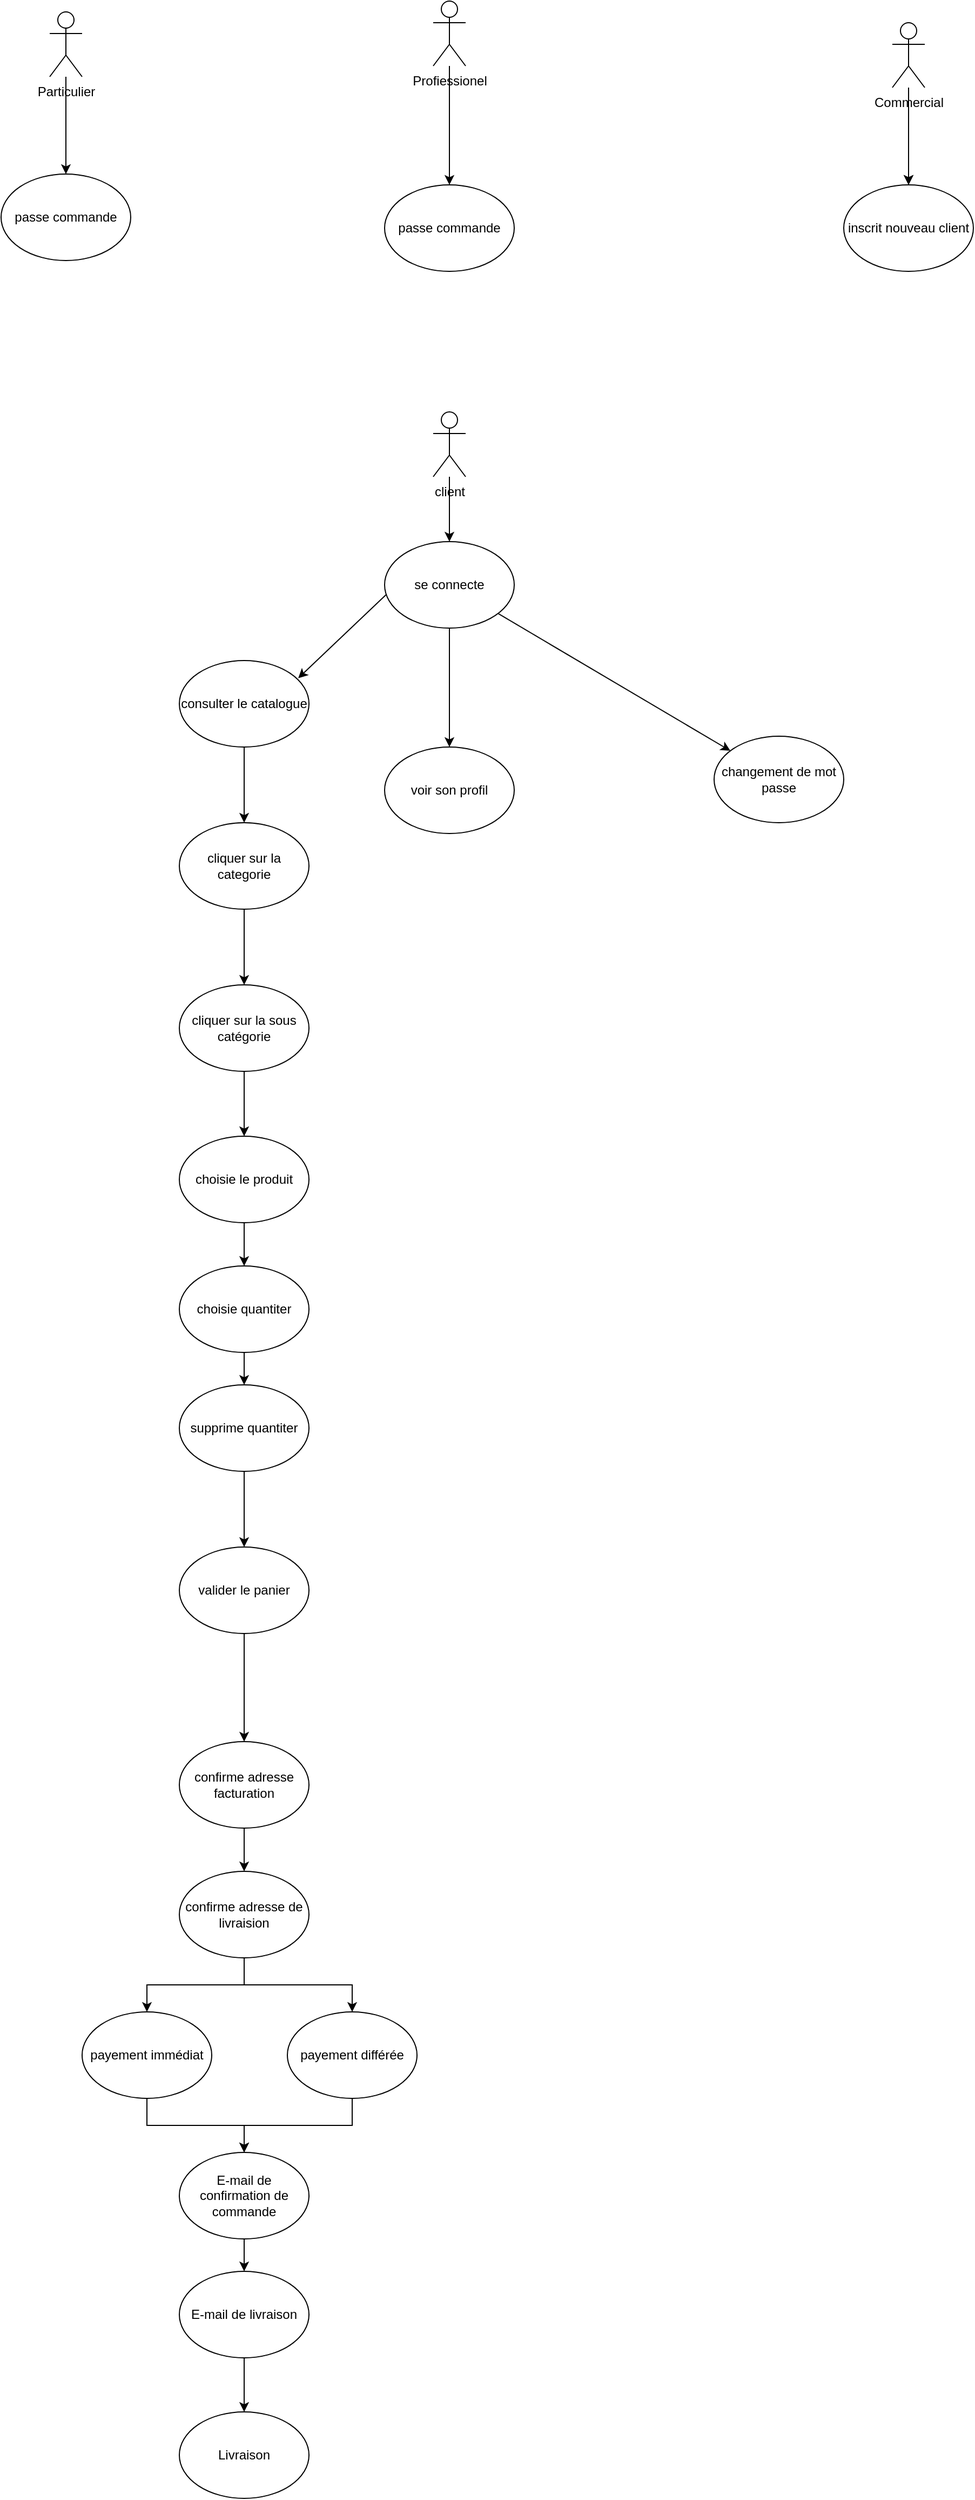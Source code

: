 <mxfile version="26.0.10">
  <diagram name="Page-1" id="RkvhiPL-U6qVXYimrsNo">
    <mxGraphModel dx="1147" dy="1058" grid="1" gridSize="10" guides="1" tooltips="1" connect="1" arrows="1" fold="1" page="0" pageScale="1" pageWidth="827" pageHeight="1169" math="0" shadow="0">
      <root>
        <mxCell id="0" />
        <mxCell id="1" parent="0" />
        <mxCell id="eSKypWe9uGo09Mxp3vP8-13" value="" style="rounded=0;orthogonalLoop=1;jettySize=auto;html=1;" edge="1" parent="1" source="eSKypWe9uGo09Mxp3vP8-1" target="eSKypWe9uGo09Mxp3vP8-12">
          <mxGeometry relative="1" as="geometry" />
        </mxCell>
        <mxCell id="eSKypWe9uGo09Mxp3vP8-1" value="Profiessionel" style="shape=umlActor;verticalLabelPosition=bottom;verticalAlign=top;html=1;outlineConnect=0;" vertex="1" parent="1">
          <mxGeometry x="405" y="-170" width="30" height="60" as="geometry" />
        </mxCell>
        <mxCell id="eSKypWe9uGo09Mxp3vP8-10" value="" style="rounded=0;orthogonalLoop=1;jettySize=auto;html=1;" edge="1" parent="1" source="eSKypWe9uGo09Mxp3vP8-2" target="eSKypWe9uGo09Mxp3vP8-8">
          <mxGeometry relative="1" as="geometry" />
        </mxCell>
        <mxCell id="eSKypWe9uGo09Mxp3vP8-2" value="Particulier" style="shape=umlActor;verticalLabelPosition=bottom;verticalAlign=top;html=1;outlineConnect=0;" vertex="1" parent="1">
          <mxGeometry x="50" y="-160" width="30" height="60" as="geometry" />
        </mxCell>
        <mxCell id="eSKypWe9uGo09Mxp3vP8-11" value="" style="rounded=0;orthogonalLoop=1;jettySize=auto;html=1;" edge="1" parent="1" source="eSKypWe9uGo09Mxp3vP8-3" target="eSKypWe9uGo09Mxp3vP8-5">
          <mxGeometry relative="1" as="geometry" />
        </mxCell>
        <mxCell id="eSKypWe9uGo09Mxp3vP8-16" value="" style="edgeStyle=orthogonalEdgeStyle;rounded=0;orthogonalLoop=1;jettySize=auto;html=1;" edge="1" parent="1" source="eSKypWe9uGo09Mxp3vP8-3" target="eSKypWe9uGo09Mxp3vP8-5">
          <mxGeometry relative="1" as="geometry" />
        </mxCell>
        <mxCell id="eSKypWe9uGo09Mxp3vP8-3" value="Commercial" style="shape=umlActor;verticalLabelPosition=bottom;verticalAlign=top;html=1;outlineConnect=0;" vertex="1" parent="1">
          <mxGeometry x="830" y="-150" width="30" height="60" as="geometry" />
        </mxCell>
        <mxCell id="eSKypWe9uGo09Mxp3vP8-5" value="inscrit nouveau client" style="ellipse;whiteSpace=wrap;html=1;" vertex="1" parent="1">
          <mxGeometry x="785" width="120" height="80" as="geometry" />
        </mxCell>
        <mxCell id="eSKypWe9uGo09Mxp3vP8-8" value="passe commande" style="ellipse;whiteSpace=wrap;html=1;" vertex="1" parent="1">
          <mxGeometry x="5" y="-10" width="120" height="80" as="geometry" />
        </mxCell>
        <mxCell id="eSKypWe9uGo09Mxp3vP8-12" value="passe commande" style="ellipse;whiteSpace=wrap;html=1;" vertex="1" parent="1">
          <mxGeometry x="360" width="120" height="80" as="geometry" />
        </mxCell>
        <mxCell id="eSKypWe9uGo09Mxp3vP8-59" style="edgeStyle=orthogonalEdgeStyle;rounded=0;orthogonalLoop=1;jettySize=auto;html=1;" edge="1" parent="1" source="eSKypWe9uGo09Mxp3vP8-17" target="eSKypWe9uGo09Mxp3vP8-18">
          <mxGeometry relative="1" as="geometry" />
        </mxCell>
        <mxCell id="eSKypWe9uGo09Mxp3vP8-17" value="client" style="shape=umlActor;verticalLabelPosition=bottom;verticalAlign=top;html=1;outlineConnect=0;" vertex="1" parent="1">
          <mxGeometry x="405" y="210" width="30" height="60" as="geometry" />
        </mxCell>
        <mxCell id="eSKypWe9uGo09Mxp3vP8-24" value="" style="rounded=0;orthogonalLoop=1;jettySize=auto;html=1;exitX=0.008;exitY=0.42;exitDx=0;exitDy=0;exitPerimeter=0;" edge="1" parent="1">
          <mxGeometry relative="1" as="geometry">
            <mxPoint x="370.96" y="370.0" as="sourcePoint" />
            <mxPoint x="280" y="456.4" as="targetPoint" />
          </mxGeometry>
        </mxCell>
        <mxCell id="eSKypWe9uGo09Mxp3vP8-26" value="" style="rounded=0;orthogonalLoop=1;jettySize=auto;html=1;" edge="1" parent="1" source="eSKypWe9uGo09Mxp3vP8-18">
          <mxGeometry relative="1" as="geometry">
            <mxPoint x="420" y="520" as="targetPoint" />
          </mxGeometry>
        </mxCell>
        <mxCell id="eSKypWe9uGo09Mxp3vP8-28" value="" style="rounded=0;orthogonalLoop=1;jettySize=auto;html=1;" edge="1" parent="1" source="eSKypWe9uGo09Mxp3vP8-18" target="eSKypWe9uGo09Mxp3vP8-21">
          <mxGeometry relative="1" as="geometry">
            <mxPoint x="580" y="370" as="targetPoint" />
          </mxGeometry>
        </mxCell>
        <mxCell id="eSKypWe9uGo09Mxp3vP8-18" value="se connecte" style="ellipse;whiteSpace=wrap;html=1;" vertex="1" parent="1">
          <mxGeometry x="360" y="330" width="120" height="80" as="geometry" />
        </mxCell>
        <mxCell id="eSKypWe9uGo09Mxp3vP8-19" value="consulter le catalogue" style="ellipse;whiteSpace=wrap;html=1;" vertex="1" parent="1">
          <mxGeometry x="170" y="440" width="120" height="80" as="geometry" />
        </mxCell>
        <mxCell id="eSKypWe9uGo09Mxp3vP8-20" value="voir son profil" style="ellipse;whiteSpace=wrap;html=1;" vertex="1" parent="1">
          <mxGeometry x="360" y="520" width="120" height="80" as="geometry" />
        </mxCell>
        <mxCell id="eSKypWe9uGo09Mxp3vP8-21" value="changement de mot passe " style="ellipse;whiteSpace=wrap;html=1;" vertex="1" parent="1">
          <mxGeometry x="665" y="510" width="120" height="80" as="geometry" />
        </mxCell>
        <mxCell id="eSKypWe9uGo09Mxp3vP8-38" style="edgeStyle=orthogonalEdgeStyle;rounded=0;orthogonalLoop=1;jettySize=auto;html=1;" edge="1" parent="1" source="eSKypWe9uGo09Mxp3vP8-29" target="eSKypWe9uGo09Mxp3vP8-32">
          <mxGeometry relative="1" as="geometry" />
        </mxCell>
        <mxCell id="eSKypWe9uGo09Mxp3vP8-29" value="cliquer sur la categorie" style="ellipse;whiteSpace=wrap;html=1;" vertex="1" parent="1">
          <mxGeometry x="170" y="590" width="120" height="80" as="geometry" />
        </mxCell>
        <mxCell id="eSKypWe9uGo09Mxp3vP8-31" value="" style="endArrow=classic;html=1;rounded=0;exitX=0.5;exitY=1;exitDx=0;exitDy=0;" edge="1" parent="1" source="eSKypWe9uGo09Mxp3vP8-19" target="eSKypWe9uGo09Mxp3vP8-29">
          <mxGeometry width="50" height="50" relative="1" as="geometry">
            <mxPoint x="210" y="580" as="sourcePoint" />
            <mxPoint x="260" y="530" as="targetPoint" />
          </mxGeometry>
        </mxCell>
        <mxCell id="eSKypWe9uGo09Mxp3vP8-35" style="edgeStyle=orthogonalEdgeStyle;rounded=0;orthogonalLoop=1;jettySize=auto;html=1;" edge="1" parent="1" source="eSKypWe9uGo09Mxp3vP8-32" target="eSKypWe9uGo09Mxp3vP8-34">
          <mxGeometry relative="1" as="geometry" />
        </mxCell>
        <mxCell id="eSKypWe9uGo09Mxp3vP8-32" value="cliquer sur la sous catégorie" style="ellipse;whiteSpace=wrap;html=1;" vertex="1" parent="1">
          <mxGeometry x="170" y="740" width="120" height="80" as="geometry" />
        </mxCell>
        <mxCell id="eSKypWe9uGo09Mxp3vP8-36" style="edgeStyle=orthogonalEdgeStyle;rounded=0;orthogonalLoop=1;jettySize=auto;html=1;" edge="1" parent="1" source="eSKypWe9uGo09Mxp3vP8-34" target="eSKypWe9uGo09Mxp3vP8-37">
          <mxGeometry relative="1" as="geometry">
            <mxPoint x="230" y="1030" as="targetPoint" />
          </mxGeometry>
        </mxCell>
        <mxCell id="eSKypWe9uGo09Mxp3vP8-34" value="choisie le produit" style="ellipse;whiteSpace=wrap;html=1;" vertex="1" parent="1">
          <mxGeometry x="170" y="880" width="120" height="80" as="geometry" />
        </mxCell>
        <mxCell id="eSKypWe9uGo09Mxp3vP8-39" style="edgeStyle=orthogonalEdgeStyle;rounded=0;orthogonalLoop=1;jettySize=auto;html=1;" edge="1" parent="1" source="eSKypWe9uGo09Mxp3vP8-37" target="eSKypWe9uGo09Mxp3vP8-40">
          <mxGeometry relative="1" as="geometry">
            <mxPoint x="230" y="1150" as="targetPoint" />
          </mxGeometry>
        </mxCell>
        <mxCell id="eSKypWe9uGo09Mxp3vP8-37" value="choisie quantiter" style="ellipse;whiteSpace=wrap;html=1;" vertex="1" parent="1">
          <mxGeometry x="170" y="1000" width="120" height="80" as="geometry" />
        </mxCell>
        <mxCell id="eSKypWe9uGo09Mxp3vP8-41" style="edgeStyle=orthogonalEdgeStyle;rounded=0;orthogonalLoop=1;jettySize=auto;html=1;" edge="1" parent="1" source="eSKypWe9uGo09Mxp3vP8-40">
          <mxGeometry relative="1" as="geometry">
            <mxPoint x="230" y="1260" as="targetPoint" />
          </mxGeometry>
        </mxCell>
        <mxCell id="eSKypWe9uGo09Mxp3vP8-40" value="supprime quantiter" style="ellipse;whiteSpace=wrap;html=1;" vertex="1" parent="1">
          <mxGeometry x="170" y="1110" width="120" height="80" as="geometry" />
        </mxCell>
        <mxCell id="eSKypWe9uGo09Mxp3vP8-43" style="edgeStyle=orthogonalEdgeStyle;rounded=0;orthogonalLoop=1;jettySize=auto;html=1;" edge="1" parent="1" source="eSKypWe9uGo09Mxp3vP8-42" target="eSKypWe9uGo09Mxp3vP8-44">
          <mxGeometry relative="1" as="geometry">
            <mxPoint x="230" y="1460" as="targetPoint" />
          </mxGeometry>
        </mxCell>
        <mxCell id="eSKypWe9uGo09Mxp3vP8-42" value="valider le panier" style="ellipse;whiteSpace=wrap;html=1;" vertex="1" parent="1">
          <mxGeometry x="170" y="1260" width="120" height="80" as="geometry" />
        </mxCell>
        <mxCell id="eSKypWe9uGo09Mxp3vP8-45" style="edgeStyle=orthogonalEdgeStyle;rounded=0;orthogonalLoop=1;jettySize=auto;html=1;" edge="1" parent="1" source="eSKypWe9uGo09Mxp3vP8-44" target="eSKypWe9uGo09Mxp3vP8-46">
          <mxGeometry relative="1" as="geometry">
            <mxPoint x="230" y="1610" as="targetPoint" />
          </mxGeometry>
        </mxCell>
        <mxCell id="eSKypWe9uGo09Mxp3vP8-44" value="confirme adresse facturation" style="ellipse;whiteSpace=wrap;html=1;" vertex="1" parent="1">
          <mxGeometry x="170" y="1440" width="120" height="80" as="geometry" />
        </mxCell>
        <mxCell id="eSKypWe9uGo09Mxp3vP8-50" value="" style="edgeStyle=orthogonalEdgeStyle;rounded=0;orthogonalLoop=1;jettySize=auto;html=1;" edge="1" parent="1" source="eSKypWe9uGo09Mxp3vP8-46" target="eSKypWe9uGo09Mxp3vP8-48">
          <mxGeometry relative="1" as="geometry" />
        </mxCell>
        <mxCell id="eSKypWe9uGo09Mxp3vP8-51" style="edgeStyle=orthogonalEdgeStyle;rounded=0;orthogonalLoop=1;jettySize=auto;html=1;" edge="1" parent="1" source="eSKypWe9uGo09Mxp3vP8-46" target="eSKypWe9uGo09Mxp3vP8-49">
          <mxGeometry relative="1" as="geometry" />
        </mxCell>
        <mxCell id="eSKypWe9uGo09Mxp3vP8-46" value="confirme adresse de livraision" style="ellipse;whiteSpace=wrap;html=1;" vertex="1" parent="1">
          <mxGeometry x="170" y="1560" width="120" height="80" as="geometry" />
        </mxCell>
        <mxCell id="eSKypWe9uGo09Mxp3vP8-53" style="edgeStyle=orthogonalEdgeStyle;rounded=0;orthogonalLoop=1;jettySize=auto;html=1;entryX=0.5;entryY=0;entryDx=0;entryDy=0;" edge="1" parent="1" source="eSKypWe9uGo09Mxp3vP8-48" target="eSKypWe9uGo09Mxp3vP8-52">
          <mxGeometry relative="1" as="geometry" />
        </mxCell>
        <mxCell id="eSKypWe9uGo09Mxp3vP8-48" value="payement immédiat" style="ellipse;whiteSpace=wrap;html=1;" vertex="1" parent="1">
          <mxGeometry x="80" y="1690" width="120" height="80" as="geometry" />
        </mxCell>
        <mxCell id="eSKypWe9uGo09Mxp3vP8-54" style="edgeStyle=orthogonalEdgeStyle;rounded=0;orthogonalLoop=1;jettySize=auto;html=1;entryX=0.5;entryY=0;entryDx=0;entryDy=0;" edge="1" parent="1" source="eSKypWe9uGo09Mxp3vP8-49" target="eSKypWe9uGo09Mxp3vP8-52">
          <mxGeometry relative="1" as="geometry" />
        </mxCell>
        <mxCell id="eSKypWe9uGo09Mxp3vP8-49" value="payement différée" style="ellipse;whiteSpace=wrap;html=1;" vertex="1" parent="1">
          <mxGeometry x="270" y="1690" width="120" height="80" as="geometry" />
        </mxCell>
        <mxCell id="eSKypWe9uGo09Mxp3vP8-55" style="edgeStyle=orthogonalEdgeStyle;rounded=0;orthogonalLoop=1;jettySize=auto;html=1;" edge="1" parent="1" source="eSKypWe9uGo09Mxp3vP8-52" target="eSKypWe9uGo09Mxp3vP8-56">
          <mxGeometry relative="1" as="geometry">
            <mxPoint x="230" y="1970" as="targetPoint" />
          </mxGeometry>
        </mxCell>
        <mxCell id="eSKypWe9uGo09Mxp3vP8-52" value="E-mail de confirmation de commande" style="ellipse;whiteSpace=wrap;html=1;" vertex="1" parent="1">
          <mxGeometry x="170" y="1820" width="120" height="80" as="geometry" />
        </mxCell>
        <mxCell id="eSKypWe9uGo09Mxp3vP8-57" style="edgeStyle=orthogonalEdgeStyle;rounded=0;orthogonalLoop=1;jettySize=auto;html=1;" edge="1" parent="1" source="eSKypWe9uGo09Mxp3vP8-56" target="eSKypWe9uGo09Mxp3vP8-58">
          <mxGeometry relative="1" as="geometry">
            <mxPoint x="230" y="2100" as="targetPoint" />
          </mxGeometry>
        </mxCell>
        <mxCell id="eSKypWe9uGo09Mxp3vP8-56" value="E-mail de livraison" style="ellipse;whiteSpace=wrap;html=1;" vertex="1" parent="1">
          <mxGeometry x="170" y="1930" width="120" height="80" as="geometry" />
        </mxCell>
        <mxCell id="eSKypWe9uGo09Mxp3vP8-58" value="Livraison" style="ellipse;whiteSpace=wrap;html=1;" vertex="1" parent="1">
          <mxGeometry x="170" y="2060" width="120" height="80" as="geometry" />
        </mxCell>
      </root>
    </mxGraphModel>
  </diagram>
</mxfile>
